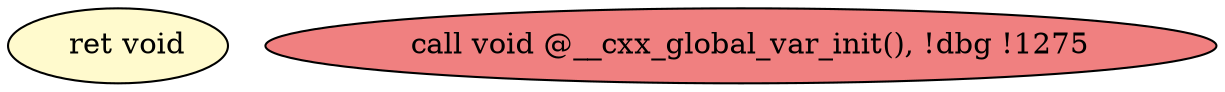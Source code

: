 
digraph G {


node328 [fillcolor=lemonchiffon,label="  ret void",shape=ellipse,style=filled ]
node327 [fillcolor=lightcoral,label="  call void @__cxx_global_var_init(), !dbg !1275",shape=ellipse,style=filled ]



}
